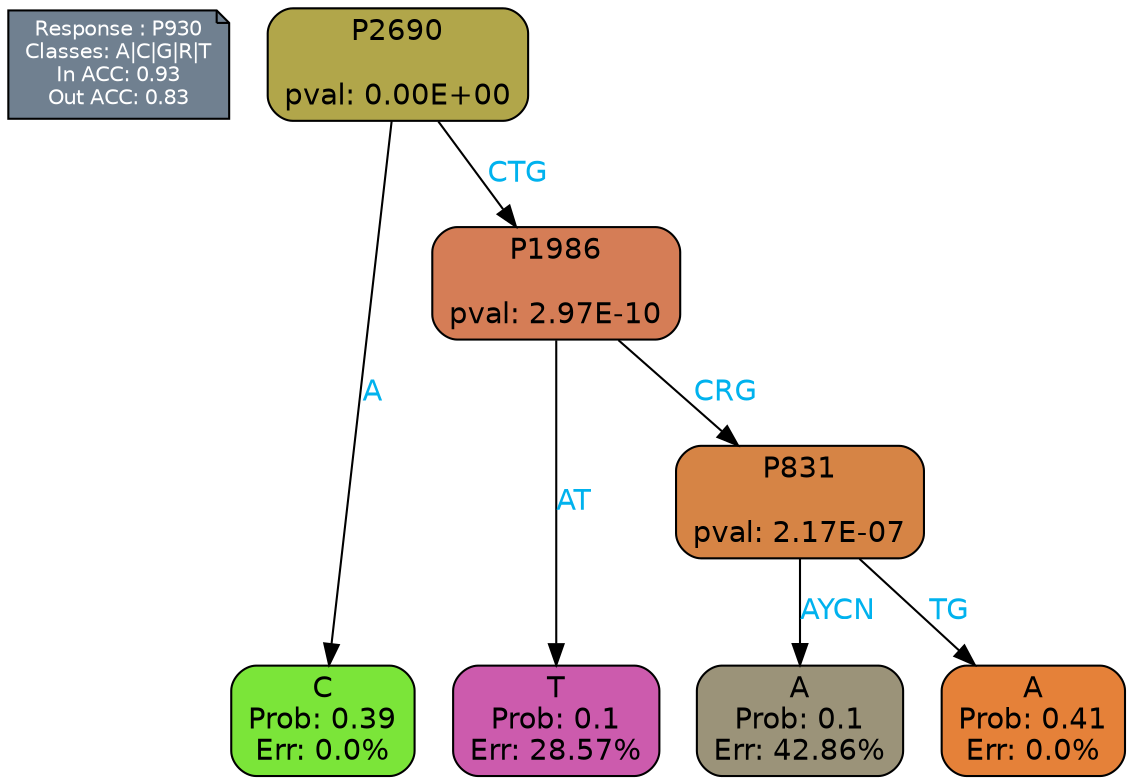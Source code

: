 digraph Tree {
node [shape=box, style="filled, rounded", color="black", fontname=helvetica] ;
graph [ranksep=equally, splines=polylines, bgcolor=transparent, dpi=600] ;
edge [fontname=helvetica] ;
LEGEND [label="Response : P930
Classes: A|C|G|R|T
In ACC: 0.93
Out ACC: 0.83
",shape=note,align=left,style=filled,fillcolor="slategray",fontcolor="white",fontsize=10];1 [label="P2690

pval: 0.00E+00", fillcolor="#b1a64a"] ;
2 [label="C
Prob: 0.39
Err: 0.0%", fillcolor="#7be539"] ;
3 [label="P1986

pval: 2.97E-10", fillcolor="#d57d56"] ;
4 [label="T
Prob: 0.1
Err: 28.57%", fillcolor="#cc5bad"] ;
5 [label="P831

pval: 2.17E-07", fillcolor="#d68445"] ;
6 [label="A
Prob: 0.1
Err: 42.86%", fillcolor="#9b9379"] ;
7 [label="A
Prob: 0.41
Err: 0.0%", fillcolor="#e58139"] ;
1 -> 2 [label="A",fontcolor=deepskyblue2] ;
1 -> 3 [label="CTG",fontcolor=deepskyblue2] ;
3 -> 4 [label="AT",fontcolor=deepskyblue2] ;
3 -> 5 [label="CRG",fontcolor=deepskyblue2] ;
5 -> 6 [label="AYCN",fontcolor=deepskyblue2] ;
5 -> 7 [label="TG",fontcolor=deepskyblue2] ;
{rank = same; 2;4;6;7;}{rank = same; LEGEND;1;}}